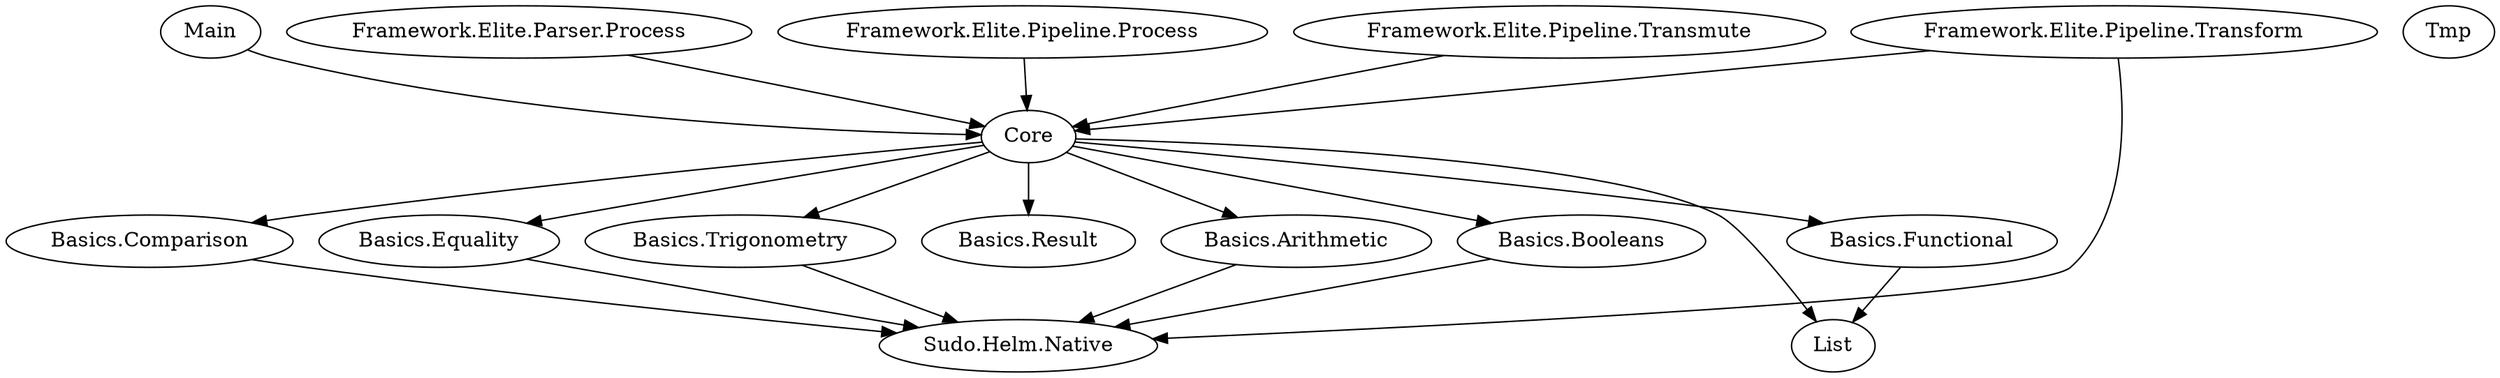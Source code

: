 digraph
{
  "Basics.Arithmetic"
  "Basics.Booleans"
  "Basics.Comparison"
  "Basics.Equality"
  "Basics.Functional"
  "Basics.Result"
  "Basics.Trigonometry"
  "Core"
  "Framework.Elite.Parser.Process"
  "Framework.Elite.Pipeline.Process"
  "Framework.Elite.Pipeline.Transform"
  "Framework.Elite.Pipeline.Transmute"
  "List"
  "Main"
  "Sudo.Helm.Native"
  "Tmp"
  "Basics.Arithmetic" -> "Sudo.Helm.Native"
  "Basics.Booleans" -> "Sudo.Helm.Native"
  "Basics.Comparison" -> "Sudo.Helm.Native"
  "Basics.Equality" -> "Sudo.Helm.Native"
  "Basics.Functional" -> "List"
  "Basics.Trigonometry" -> "Sudo.Helm.Native"
  "Core" -> "Basics.Arithmetic"
  "Core" -> "Basics.Booleans"
  "Core" -> "Basics.Comparison"
  "Core" -> "Basics.Equality"
  "Core" -> "Basics.Functional"
  "Core" -> "Basics.Result"
  "Core" -> "Basics.Trigonometry"
  "Core" -> "List"
  "Framework.Elite.Parser.Process" -> "Core"
  "Framework.Elite.Pipeline.Process" -> "Core"
  "Framework.Elite.Pipeline.Transform" -> "Core"
  "Framework.Elite.Pipeline.Transform" -> "Sudo.Helm.Native"
  "Framework.Elite.Pipeline.Transmute" -> "Core"
  "Main" -> "Core"
}
